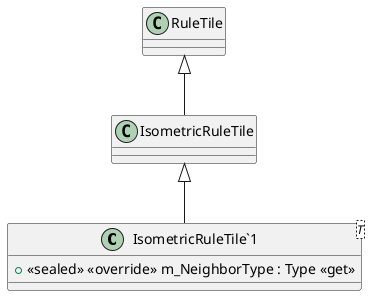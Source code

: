 @startuml
class "IsometricRuleTile`1"<T> {
    + <<sealed>> <<override>> m_NeighborType : Type <<get>>
}
class IsometricRuleTile {
}
IsometricRuleTile <|-- "IsometricRuleTile`1"
RuleTile <|-- IsometricRuleTile
@enduml
